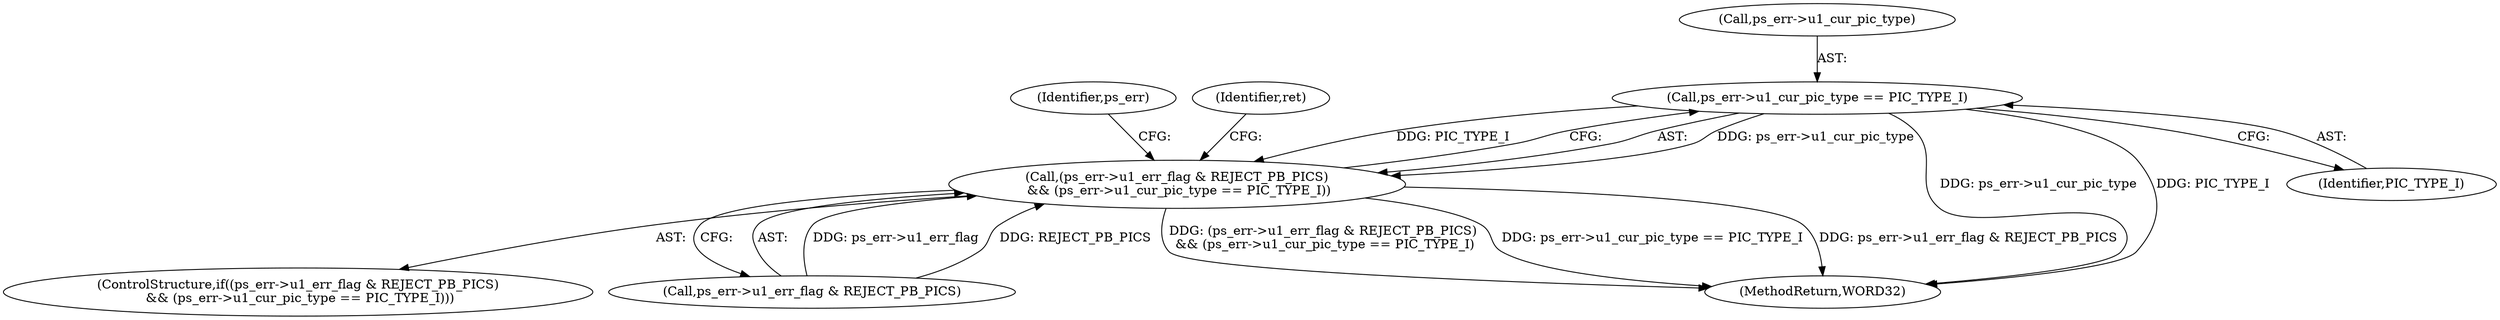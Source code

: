 digraph "0_Android_9a00f562a612d56e7b2b989d168647db900ba6cf_0@pointer" {
"1002555" [label="(Call,ps_err->u1_cur_pic_type == PIC_TYPE_I)"];
"1002549" [label="(Call,(ps_err->u1_err_flag & REJECT_PB_PICS)\n && (ps_err->u1_cur_pic_type == PIC_TYPE_I))"];
"1002568" [label="(MethodReturn,WORD32)"];
"1002549" [label="(Call,(ps_err->u1_err_flag & REJECT_PB_PICS)\n && (ps_err->u1_cur_pic_type == PIC_TYPE_I))"];
"1002563" [label="(Identifier,ps_err)"];
"1002548" [label="(ControlStructure,if((ps_err->u1_err_flag & REJECT_PB_PICS)\n && (ps_err->u1_cur_pic_type == PIC_TYPE_I)))"];
"1002567" [label="(Identifier,ret)"];
"1002550" [label="(Call,ps_err->u1_err_flag & REJECT_PB_PICS)"];
"1002555" [label="(Call,ps_err->u1_cur_pic_type == PIC_TYPE_I)"];
"1002556" [label="(Call,ps_err->u1_cur_pic_type)"];
"1002559" [label="(Identifier,PIC_TYPE_I)"];
"1002555" -> "1002549"  [label="AST: "];
"1002555" -> "1002559"  [label="CFG: "];
"1002556" -> "1002555"  [label="AST: "];
"1002559" -> "1002555"  [label="AST: "];
"1002549" -> "1002555"  [label="CFG: "];
"1002555" -> "1002568"  [label="DDG: ps_err->u1_cur_pic_type"];
"1002555" -> "1002568"  [label="DDG: PIC_TYPE_I"];
"1002555" -> "1002549"  [label="DDG: ps_err->u1_cur_pic_type"];
"1002555" -> "1002549"  [label="DDG: PIC_TYPE_I"];
"1002549" -> "1002548"  [label="AST: "];
"1002549" -> "1002550"  [label="CFG: "];
"1002550" -> "1002549"  [label="AST: "];
"1002563" -> "1002549"  [label="CFG: "];
"1002567" -> "1002549"  [label="CFG: "];
"1002549" -> "1002568"  [label="DDG: ps_err->u1_cur_pic_type == PIC_TYPE_I"];
"1002549" -> "1002568"  [label="DDG: ps_err->u1_err_flag & REJECT_PB_PICS"];
"1002549" -> "1002568"  [label="DDG: (ps_err->u1_err_flag & REJECT_PB_PICS)\n && (ps_err->u1_cur_pic_type == PIC_TYPE_I)"];
"1002550" -> "1002549"  [label="DDG: ps_err->u1_err_flag"];
"1002550" -> "1002549"  [label="DDG: REJECT_PB_PICS"];
}
